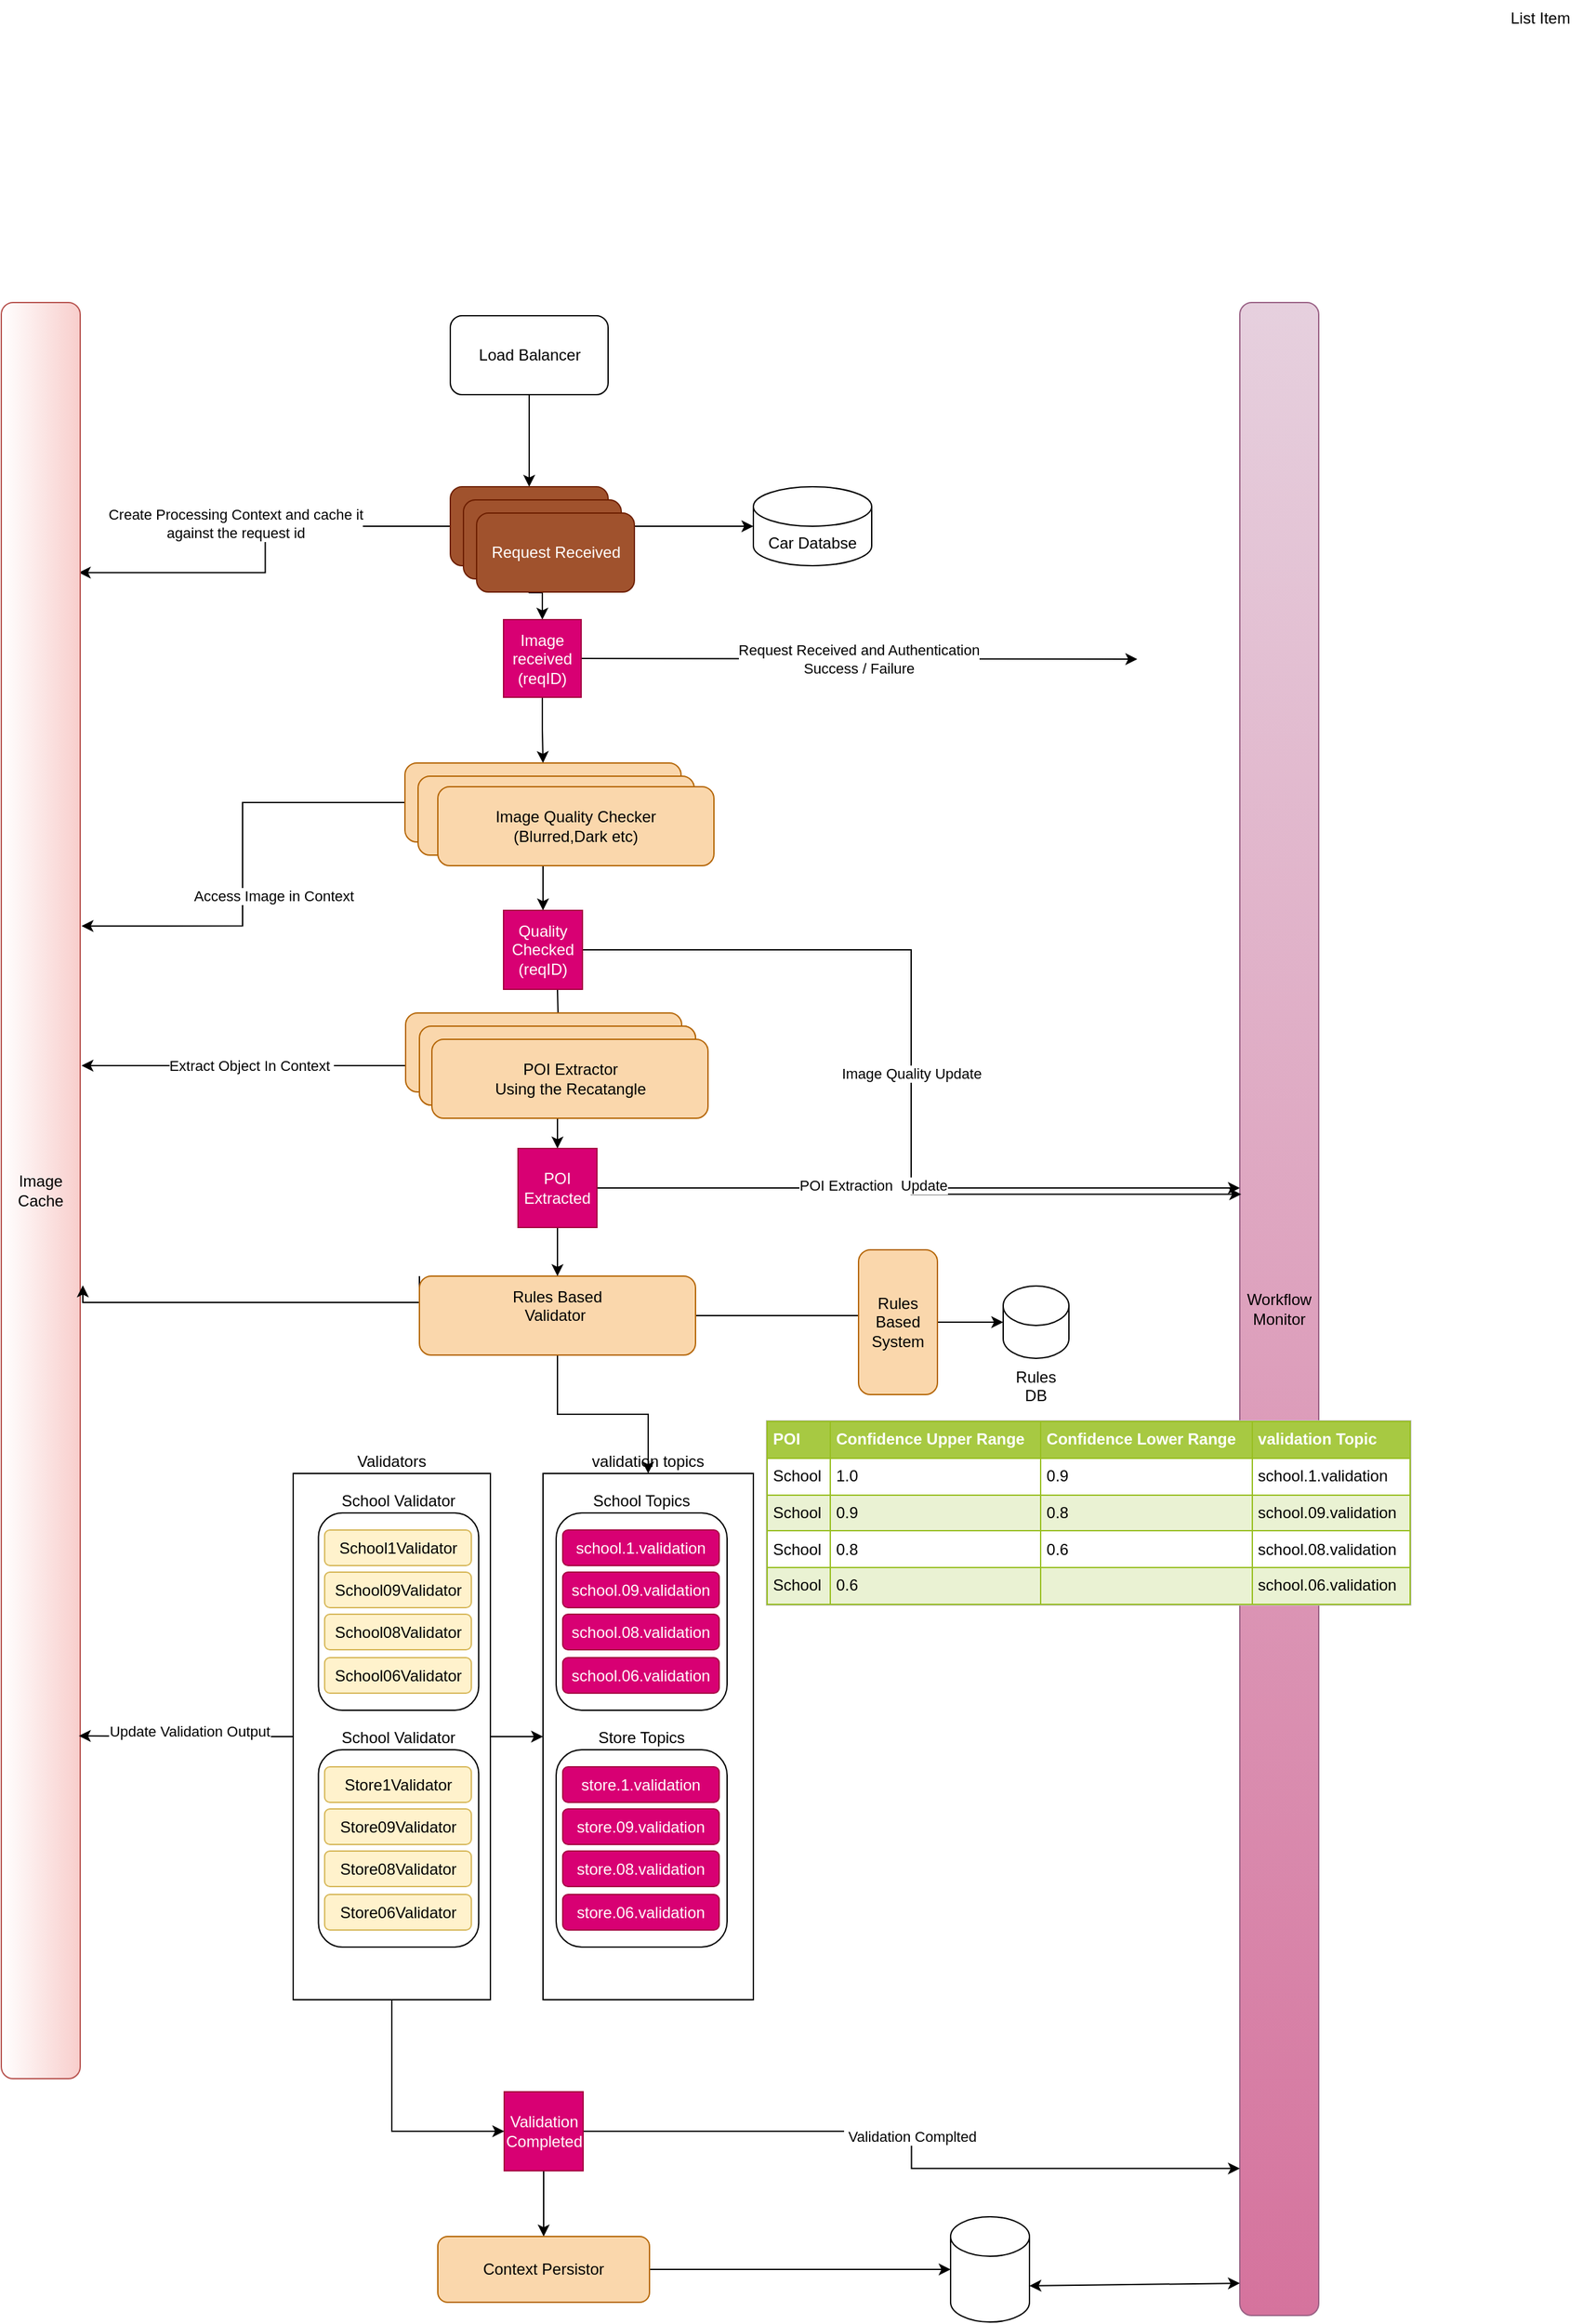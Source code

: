<mxfile version="14.9.5" type="github">
  <diagram id="XxNugtCI8afvUEBFErPB" name="Page-1">
    <mxGraphModel dx="3122" dy="701" grid="1" gridSize="10" guides="1" tooltips="1" connect="1" arrows="1" fold="1" page="1" pageScale="1" pageWidth="850" pageHeight="1100" math="0" shadow="0">
      <root>
        <mxCell id="0" />
        <mxCell id="1" parent="0" />
        <mxCell id="c3AHEVGunP_70obRJV6V-9" value="" style="edgeStyle=orthogonalEdgeStyle;rounded=0;orthogonalLoop=1;jettySize=auto;html=1;" parent="1" source="c3AHEVGunP_70obRJV6V-1" target="c3AHEVGunP_70obRJV6V-5" edge="1">
          <mxGeometry relative="1" as="geometry" />
        </mxCell>
        <mxCell id="c3AHEVGunP_70obRJV6V-1" value="Load Balancer" style="rounded=1;whiteSpace=wrap;html=1;" parent="1" vertex="1">
          <mxGeometry x="-1080.5" y="330" width="120" height="60" as="geometry" />
        </mxCell>
        <mxCell id="c3AHEVGunP_70obRJV6V-4" value="List Item" style="text;strokeColor=none;fillColor=none;align=left;verticalAlign=top;spacingLeft=4;spacingRight=4;overflow=hidden;rotatable=0;points=[[0,0.5],[1,0.5]];portConstraint=eastwest;" parent="1" vertex="1">
          <mxGeometry x="-280" y="90" width="60" height="26" as="geometry" />
        </mxCell>
        <mxCell id="c3AHEVGunP_70obRJV6V-13" style="edgeStyle=orthogonalEdgeStyle;rounded=0;orthogonalLoop=1;jettySize=auto;html=1;" parent="1" source="c3AHEVGunP_70obRJV6V-5" target="c3AHEVGunP_70obRJV6V-12" edge="1">
          <mxGeometry relative="1" as="geometry" />
        </mxCell>
        <mxCell id="c3AHEVGunP_70obRJV6V-14" style="edgeStyle=orthogonalEdgeStyle;rounded=0;orthogonalLoop=1;jettySize=auto;html=1;entryX=0.983;entryY=0.152;entryDx=0;entryDy=0;entryPerimeter=0;" parent="1" source="c3AHEVGunP_70obRJV6V-5" target="c3AHEVGunP_70obRJV6V-8" edge="1">
          <mxGeometry relative="1" as="geometry">
            <mxPoint x="-1310" y="530" as="targetPoint" />
            <Array as="points" />
          </mxGeometry>
        </mxCell>
        <mxCell id="c3AHEVGunP_70obRJV6V-23" value="&lt;div&gt;Create Processing Context and cache it&lt;/div&gt;&lt;div&gt;against the request id&lt;br&gt;&lt;/div&gt;" style="edgeLabel;html=1;align=center;verticalAlign=middle;resizable=0;points=[];" parent="c3AHEVGunP_70obRJV6V-14" vertex="1" connectable="0">
          <mxGeometry x="-0.255" y="-2" relative="1" as="geometry">
            <mxPoint x="-45" as="offset" />
          </mxGeometry>
        </mxCell>
        <mxCell id="CHWDNGLUlrJRY1oMxt7H-8" value="&lt;div&gt;Request Received and Authentication &lt;br&gt;&lt;/div&gt;&lt;div&gt;Success / Failure&lt;/div&gt;" style="edgeStyle=orthogonalEdgeStyle;rounded=0;orthogonalLoop=1;jettySize=auto;html=1;exitX=1;exitY=0.5;exitDx=0;exitDy=0;" edge="1" parent="1" source="c3AHEVGunP_70obRJV6V-12">
          <mxGeometry relative="1" as="geometry">
            <mxPoint x="-558" y="591" as="targetPoint" />
            <Array as="points">
              <mxPoint x="-558" y="591" />
            </Array>
          </mxGeometry>
        </mxCell>
        <mxCell id="CHWDNGLUlrJRY1oMxt7H-33" style="edgeStyle=orthogonalEdgeStyle;rounded=0;orthogonalLoop=1;jettySize=auto;html=1;" edge="1" parent="1" source="c3AHEVGunP_70obRJV6V-5" target="CHWDNGLUlrJRY1oMxt7H-9">
          <mxGeometry relative="1" as="geometry" />
        </mxCell>
        <mxCell id="c3AHEVGunP_70obRJV6V-5" value="Request Received " style="rounded=1;whiteSpace=wrap;html=1;fillColor=#a0522d;strokeColor=#6D1F00;fontColor=#ffffff;" parent="1" vertex="1">
          <mxGeometry x="-1080.5" y="460" width="120" height="60" as="geometry" />
        </mxCell>
        <mxCell id="c3AHEVGunP_70obRJV6V-6" value="Workflow Monitor" style="whiteSpace=wrap;html=1;rounded=1;gradientColor=#d5739d;fillColor=#e6d0de;strokeColor=#996185;" parent="1" vertex="1">
          <mxGeometry x="-480" y="320" width="60" height="1530" as="geometry" />
        </mxCell>
        <mxCell id="c3AHEVGunP_70obRJV6V-8" value="Image Cache" style="rounded=1;whiteSpace=wrap;html=1;comic=0;noLabel=0;perimeter=none;fillColor=#f8cecc;strokeColor=#b85450;gradientDirection=west;gradientColor=#ffffff;" parent="1" vertex="1">
          <mxGeometry x="-1422" y="320" width="60" height="1350" as="geometry" />
        </mxCell>
        <mxCell id="c3AHEVGunP_70obRJV6V-19" value="" style="edgeStyle=orthogonalEdgeStyle;rounded=0;orthogonalLoop=1;jettySize=auto;html=1;" parent="1" source="c3AHEVGunP_70obRJV6V-12" target="c3AHEVGunP_70obRJV6V-17" edge="1">
          <mxGeometry relative="1" as="geometry" />
        </mxCell>
        <mxCell id="c3AHEVGunP_70obRJV6V-12" value="&lt;div&gt;Image&lt;/div&gt;&lt;div&gt;received&lt;/div&gt;&lt;div&gt;(reqID)&lt;br&gt;&lt;/div&gt;" style="whiteSpace=wrap;html=1;aspect=fixed;fillColor=#d80073;strokeColor=#A50040;fontColor=#ffffff;" parent="1" vertex="1">
          <mxGeometry x="-1040" y="561" width="59" height="59" as="geometry" />
        </mxCell>
        <mxCell id="c3AHEVGunP_70obRJV6V-26" value="" style="edgeStyle=orthogonalEdgeStyle;rounded=0;orthogonalLoop=1;jettySize=auto;html=1;entryX=1.017;entryY=0.351;entryDx=0;entryDy=0;entryPerimeter=0;" parent="1" source="c3AHEVGunP_70obRJV6V-17" edge="1" target="c3AHEVGunP_70obRJV6V-8">
          <mxGeometry relative="1" as="geometry">
            <mxPoint x="-1360" y="700" as="targetPoint" />
          </mxGeometry>
        </mxCell>
        <mxCell id="c3AHEVGunP_70obRJV6V-27" value="Access Image in Context" style="edgeLabel;html=1;align=center;verticalAlign=middle;resizable=0;points=[];" parent="c3AHEVGunP_70obRJV6V-26" vertex="1" connectable="0">
          <mxGeometry x="0.161" y="3" relative="1" as="geometry">
            <mxPoint x="20" y="-3" as="offset" />
          </mxGeometry>
        </mxCell>
        <mxCell id="K9o8H2WBsIFsbjC5ukCQ-3" value="" style="edgeStyle=orthogonalEdgeStyle;rounded=0;orthogonalLoop=1;jettySize=auto;html=1;" parent="1" source="c3AHEVGunP_70obRJV6V-17" target="K9o8H2WBsIFsbjC5ukCQ-2" edge="1">
          <mxGeometry relative="1" as="geometry" />
        </mxCell>
        <mxCell id="c3AHEVGunP_70obRJV6V-17" value="Image Quality Checker&lt;br&gt;(Blurred,Dark etc)" style="rounded=1;whiteSpace=wrap;html=1;fillColor=#fad7ac;strokeColor=#b46504;" parent="1" vertex="1">
          <mxGeometry x="-1115" y="670" width="210" height="60" as="geometry" />
        </mxCell>
        <mxCell id="K9o8H2WBsIFsbjC5ukCQ-5" value="" style="edgeStyle=orthogonalEdgeStyle;rounded=0;orthogonalLoop=1;jettySize=auto;html=1;" parent="1" target="K9o8H2WBsIFsbjC5ukCQ-4" edge="1">
          <mxGeometry relative="1" as="geometry">
            <mxPoint x="-999" y="842" as="sourcePoint" />
          </mxGeometry>
        </mxCell>
        <mxCell id="CHWDNGLUlrJRY1oMxt7H-76" value="Image Quality Update" style="edgeStyle=orthogonalEdgeStyle;rounded=0;orthogonalLoop=1;jettySize=auto;html=1;entryX=0.017;entryY=0.443;entryDx=0;entryDy=0;entryPerimeter=0;" edge="1" parent="1" source="K9o8H2WBsIFsbjC5ukCQ-2" target="c3AHEVGunP_70obRJV6V-6">
          <mxGeometry relative="1" as="geometry" />
        </mxCell>
        <mxCell id="K9o8H2WBsIFsbjC5ukCQ-2" value="&lt;div&gt;Quality Checked&lt;/div&gt;&lt;div&gt;(reqID)&lt;br&gt;&lt;/div&gt;" style="whiteSpace=wrap;html=1;aspect=fixed;fillColor=#d80073;strokeColor=#A50040;fontColor=#ffffff;" parent="1" vertex="1">
          <mxGeometry x="-1040" y="782" width="60" height="60" as="geometry" />
        </mxCell>
        <mxCell id="K9o8H2WBsIFsbjC5ukCQ-6" value="Extract Object In Context&amp;nbsp; " style="edgeStyle=orthogonalEdgeStyle;rounded=0;orthogonalLoop=1;jettySize=auto;html=1;" parent="1" source="K9o8H2WBsIFsbjC5ukCQ-4" edge="1">
          <mxGeometry relative="1" as="geometry">
            <mxPoint x="-1361" y="900" as="targetPoint" />
          </mxGeometry>
        </mxCell>
        <mxCell id="K9o8H2WBsIFsbjC5ukCQ-13" style="edgeStyle=orthogonalEdgeStyle;rounded=0;orthogonalLoop=1;jettySize=auto;html=1;" parent="1" source="K9o8H2WBsIFsbjC5ukCQ-4" target="K9o8H2WBsIFsbjC5ukCQ-10" edge="1">
          <mxGeometry relative="1" as="geometry" />
        </mxCell>
        <mxCell id="K9o8H2WBsIFsbjC5ukCQ-4" value="&lt;div&gt;POI Extractor&lt;br&gt;&lt;/div&gt;&lt;div&gt;Using the Recatangle&lt;br&gt;&lt;/div&gt;" style="rounded=1;whiteSpace=wrap;html=1;fillColor=#fad7ac;strokeColor=#b46504;" parent="1" vertex="1">
          <mxGeometry x="-1104" y="870" width="210" height="60" as="geometry" />
        </mxCell>
        <mxCell id="CHWDNGLUlrJRY1oMxt7H-4" style="edgeStyle=orthogonalEdgeStyle;rounded=0;orthogonalLoop=1;jettySize=auto;html=1;exitX=0;exitY=0;exitDx=0;exitDy=0;" edge="1" parent="1" source="K9o8H2WBsIFsbjC5ukCQ-9">
          <mxGeometry relative="1" as="geometry">
            <mxPoint x="-1115" y="1067" as="sourcePoint" />
            <mxPoint x="-1360" y="1067" as="targetPoint" />
            <Array as="points">
              <mxPoint x="-1104" y="1080" />
              <mxPoint x="-1360" y="1080" />
            </Array>
          </mxGeometry>
        </mxCell>
        <mxCell id="CHWDNGLUlrJRY1oMxt7H-64" style="edgeStyle=orthogonalEdgeStyle;rounded=0;orthogonalLoop=1;jettySize=auto;html=1;" edge="1" parent="1" source="K9o8H2WBsIFsbjC5ukCQ-9">
          <mxGeometry relative="1" as="geometry">
            <mxPoint x="-760" y="1090" as="targetPoint" />
          </mxGeometry>
        </mxCell>
        <mxCell id="CHWDNGLUlrJRY1oMxt7H-158" style="edgeStyle=orthogonalEdgeStyle;rounded=0;orthogonalLoop=1;jettySize=auto;html=1;" edge="1" parent="1" source="K9o8H2WBsIFsbjC5ukCQ-9" target="CHWDNGLUlrJRY1oMxt7H-119">
          <mxGeometry relative="1" as="geometry" />
        </mxCell>
        <mxCell id="K9o8H2WBsIFsbjC5ukCQ-9" value="&lt;div&gt;Rules Based &lt;br&gt;&lt;/div&gt;&lt;div&gt;Validator&amp;nbsp; &lt;br&gt;&lt;/div&gt;&lt;div&gt;&lt;br&gt;&lt;/div&gt;" style="rounded=1;whiteSpace=wrap;html=1;fillColor=#fad7ac;strokeColor=#b46504;" parent="1" vertex="1">
          <mxGeometry x="-1104" y="1060" width="210" height="60" as="geometry" />
        </mxCell>
        <mxCell id="CHWDNGLUlrJRY1oMxt7H-31" style="edgeStyle=orthogonalEdgeStyle;rounded=0;orthogonalLoop=1;jettySize=auto;html=1;" edge="1" parent="1" source="K9o8H2WBsIFsbjC5ukCQ-10">
          <mxGeometry relative="1" as="geometry">
            <mxPoint x="-480" y="993" as="targetPoint" />
          </mxGeometry>
        </mxCell>
        <mxCell id="CHWDNGLUlrJRY1oMxt7H-32" value="POI Extraction&amp;nbsp; Update" style="edgeLabel;html=1;align=center;verticalAlign=middle;resizable=0;points=[];" vertex="1" connectable="0" parent="CHWDNGLUlrJRY1oMxt7H-31">
          <mxGeometry x="-0.121" y="2" relative="1" as="geometry">
            <mxPoint x="-5" as="offset" />
          </mxGeometry>
        </mxCell>
        <mxCell id="CHWDNGLUlrJRY1oMxt7H-41" style="edgeStyle=orthogonalEdgeStyle;rounded=0;orthogonalLoop=1;jettySize=auto;html=1;" edge="1" parent="1" source="K9o8H2WBsIFsbjC5ukCQ-10" target="K9o8H2WBsIFsbjC5ukCQ-9">
          <mxGeometry relative="1" as="geometry" />
        </mxCell>
        <mxCell id="K9o8H2WBsIFsbjC5ukCQ-10" value="POI Extracted" style="whiteSpace=wrap;html=1;aspect=fixed;fillColor=#d80073;strokeColor=#A50040;fontColor=#ffffff;" parent="1" vertex="1">
          <mxGeometry x="-1029" y="963" width="60" height="60" as="geometry" />
        </mxCell>
        <mxCell id="CHWDNGLUlrJRY1oMxt7H-9" value="Car Databse" style="shape=cylinder3;whiteSpace=wrap;html=1;boundedLbl=1;backgroundOutline=1;size=15;comic=0;gradientColor=#ffffff;gradientDirection=west;verticalAlign=middle;" vertex="1" parent="1">
          <mxGeometry x="-850" y="460" width="90" height="60" as="geometry" />
        </mxCell>
        <mxCell id="CHWDNGLUlrJRY1oMxt7H-17" value="Rules DB" style="shape=cylinder3;whiteSpace=wrap;html=1;boundedLbl=1;backgroundOutline=1;size=15;comic=0;gradientColor=#ffffff;gradientDirection=west;verticalAlign=top;labelPosition=center;verticalLabelPosition=bottom;align=center;" vertex="1" parent="1">
          <mxGeometry x="-660" y="1067.5" width="50" height="55" as="geometry" />
        </mxCell>
        <mxCell id="CHWDNGLUlrJRY1oMxt7H-22" style="edgeStyle=orthogonalEdgeStyle;rounded=0;orthogonalLoop=1;jettySize=auto;html=1;" edge="1" parent="1" source="CHWDNGLUlrJRY1oMxt7H-21" target="CHWDNGLUlrJRY1oMxt7H-17">
          <mxGeometry relative="1" as="geometry" />
        </mxCell>
        <mxCell id="CHWDNGLUlrJRY1oMxt7H-21" value="Rules Based System" style="rounded=1;whiteSpace=wrap;html=1;fillColor=#fad7ac;strokeColor=#b46504;" vertex="1" parent="1">
          <mxGeometry x="-770" y="1040" width="60" height="110" as="geometry" />
        </mxCell>
        <mxCell id="CHWDNGLUlrJRY1oMxt7H-36" value="Request Received " style="rounded=1;whiteSpace=wrap;html=1;fillColor=#a0522d;strokeColor=#6D1F00;fontColor=#ffffff;" vertex="1" parent="1">
          <mxGeometry x="-1070.5" y="470" width="120" height="60" as="geometry" />
        </mxCell>
        <mxCell id="CHWDNGLUlrJRY1oMxt7H-38" value="Request Received " style="rounded=1;whiteSpace=wrap;html=1;fillColor=#a0522d;strokeColor=#6D1F00;fontColor=#ffffff;" vertex="1" parent="1">
          <mxGeometry x="-1060.5" y="480" width="120" height="60" as="geometry" />
        </mxCell>
        <mxCell id="CHWDNGLUlrJRY1oMxt7H-39" value="Image Quality Checker&lt;br&gt;(Blurred,Dark etc)" style="rounded=1;whiteSpace=wrap;html=1;fillColor=#fad7ac;strokeColor=#b46504;" vertex="1" parent="1">
          <mxGeometry x="-1105" y="680" width="210" height="60" as="geometry" />
        </mxCell>
        <mxCell id="CHWDNGLUlrJRY1oMxt7H-40" value="Image Quality Checker&lt;br&gt;(Blurred,Dark etc)" style="rounded=1;whiteSpace=wrap;html=1;fillColor=#fad7ac;strokeColor=#b46504;" vertex="1" parent="1">
          <mxGeometry x="-1090" y="688" width="210" height="60" as="geometry" />
        </mxCell>
        <mxCell id="CHWDNGLUlrJRY1oMxt7H-51" value="&lt;div&gt;POI Extractor&lt;br&gt;&lt;/div&gt;&lt;div&gt;Using the Recatangle&lt;br&gt;&lt;/div&gt;" style="rounded=1;whiteSpace=wrap;html=1;fillColor=#fad7ac;strokeColor=#b46504;" vertex="1" parent="1">
          <mxGeometry x="-1114.5" y="860" width="210" height="60" as="geometry" />
        </mxCell>
        <mxCell id="CHWDNGLUlrJRY1oMxt7H-52" value="&lt;div&gt;POI Extractor&lt;br&gt;&lt;/div&gt;&lt;div&gt;Using the Recatangle&lt;br&gt;&lt;/div&gt;" style="rounded=1;whiteSpace=wrap;html=1;fillColor=#fad7ac;strokeColor=#b46504;" vertex="1" parent="1">
          <mxGeometry x="-1104" y="870" width="210" height="60" as="geometry" />
        </mxCell>
        <mxCell id="CHWDNGLUlrJRY1oMxt7H-53" value="&lt;div&gt;POI Extractor&lt;br&gt;&lt;/div&gt;&lt;div&gt;Using the Recatangle&lt;br&gt;&lt;/div&gt;" style="rounded=1;whiteSpace=wrap;html=1;fillColor=#fad7ac;strokeColor=#b46504;" vertex="1" parent="1">
          <mxGeometry x="-1094.5" y="880" width="210" height="60" as="geometry" />
        </mxCell>
        <mxCell id="CHWDNGLUlrJRY1oMxt7H-104" value="&lt;table style=&quot;width: 100% ; height: 100% ; border-collapse: collapse&quot; width=&quot;100%&quot; cellpadding=&quot;4&quot; border=&quot;1&quot;&gt;&lt;tbody&gt;&lt;tr style=&quot;background-color: #a7c942 ; color: #ffffff ; border: 1px solid #98bf21&quot;&gt;&lt;th align=&quot;left&quot;&gt;POI&lt;br&gt;&lt;/th&gt;&lt;th align=&quot;left&quot;&gt;Confidence Upper Range&lt;br&gt;&lt;/th&gt;&lt;th align=&quot;left&quot;&gt;Confidence Lower Range&lt;/th&gt;&lt;td&gt;&lt;b&gt;validation Topic&lt;/b&gt;&lt;br&gt;&lt;/td&gt;&lt;/tr&gt;&lt;tr style=&quot;border: 1px solid #98bf21&quot;&gt;&lt;td&gt;School&lt;span&gt;&lt;/span&gt;&lt;/td&gt;&lt;td&gt;1.0&lt;br&gt;&lt;/td&gt;&lt;td&gt;0.9&lt;br&gt;&lt;/td&gt;&lt;td&gt;school.1.validation&lt;br&gt;&lt;/td&gt;&lt;/tr&gt;&lt;tr style=&quot;background-color: #eaf2d3 ; border: 1px solid #98bf21&quot;&gt;&lt;td&gt;School&lt;br&gt;&lt;/td&gt;&lt;td&gt;0.9&lt;/td&gt;&lt;td&gt;0.8&lt;/td&gt;&lt;td&gt;school.09.validation&lt;br&gt;&lt;/td&gt;&lt;/tr&gt;&lt;tr style=&quot;border: 1px solid #98bf21&quot;&gt;&lt;td&gt;School&lt;/td&gt;&lt;td&gt;0.8&lt;span&gt;&lt;/span&gt;&lt;/td&gt;&lt;td&gt;0.6&lt;br&gt;&lt;/td&gt;&lt;td&gt;school.08.validation&lt;br&gt;&lt;/td&gt;&lt;/tr&gt;&lt;tr style=&quot;background-color: #eaf2d3 ; border: 1px solid #98bf21&quot;&gt;&lt;td&gt;School&lt;span&gt;&lt;span&gt;&lt;/span&gt;&lt;/span&gt;&lt;/td&gt;&lt;td&gt;0.6&lt;span&gt;	&lt;/span&gt;&lt;br&gt;&lt;/td&gt;&lt;td&gt;&lt;br&gt;&lt;/td&gt;&lt;td&gt;school.06.validation&lt;/td&gt;&lt;/tr&gt;&lt;/tbody&gt;&lt;/table&gt;" style="text;html=1;strokeColor=#c0c0c0;fillColor=#ffffff;overflow=fill;rounded=0;comic=0;verticalAlign=middle;" vertex="1" parent="1">
          <mxGeometry x="-840" y="1170" width="490" height="140" as="geometry" />
        </mxCell>
        <mxCell id="CHWDNGLUlrJRY1oMxt7H-152" value="" style="group" vertex="1" connectable="0" parent="1">
          <mxGeometry x="-1200" y="1210" width="150" height="400" as="geometry" />
        </mxCell>
        <mxCell id="CHWDNGLUlrJRY1oMxt7H-136" value="Validators" style="rounded=0;whiteSpace=wrap;html=1;comic=0;gradientColor=#ffffff;gradientDirection=west;verticalAlign=bottom;labelPosition=center;verticalLabelPosition=top;align=center;" vertex="1" parent="CHWDNGLUlrJRY1oMxt7H-152">
          <mxGeometry width="150" height="400" as="geometry" />
        </mxCell>
        <mxCell id="CHWDNGLUlrJRY1oMxt7H-138" value="School Validator" style="group;labelPosition=center;verticalLabelPosition=top;align=center;verticalAlign=bottom;" vertex="1" connectable="0" parent="CHWDNGLUlrJRY1oMxt7H-152">
          <mxGeometry x="19.219" y="30" width="121.875" height="330" as="geometry" />
        </mxCell>
        <mxCell id="CHWDNGLUlrJRY1oMxt7H-139" value="" style="rounded=1;whiteSpace=wrap;html=1;comic=0;gradientColor=#ffffff;gradientDirection=west;verticalAlign=middle;" vertex="1" parent="CHWDNGLUlrJRY1oMxt7H-138">
          <mxGeometry width="121.875" height="150" as="geometry" />
        </mxCell>
        <mxCell id="CHWDNGLUlrJRY1oMxt7H-140" value="&lt;div&gt;School1Validator&lt;/div&gt;" style="rounded=1;whiteSpace=wrap;html=1;comic=0;gradientDirection=west;verticalAlign=middle;fillColor=#fff2cc;strokeColor=#d6b656;" vertex="1" parent="CHWDNGLUlrJRY1oMxt7H-138">
          <mxGeometry x="4.688" y="13" width="111.562" height="27" as="geometry" />
        </mxCell>
        <mxCell id="CHWDNGLUlrJRY1oMxt7H-141" value="School09Validator" style="rounded=1;whiteSpace=wrap;html=1;comic=0;gradientDirection=west;verticalAlign=middle;fillColor=#fff2cc;strokeColor=#d6b656;" vertex="1" parent="CHWDNGLUlrJRY1oMxt7H-138">
          <mxGeometry x="4.688" y="45" width="111.562" height="27" as="geometry" />
        </mxCell>
        <mxCell id="CHWDNGLUlrJRY1oMxt7H-142" value="School08Validator" style="rounded=1;whiteSpace=wrap;html=1;comic=0;gradientDirection=west;verticalAlign=middle;fillColor=#fff2cc;strokeColor=#d6b656;" vertex="1" parent="CHWDNGLUlrJRY1oMxt7H-138">
          <mxGeometry x="4.688" y="77" width="111.562" height="27" as="geometry" />
        </mxCell>
        <mxCell id="CHWDNGLUlrJRY1oMxt7H-143" value="School06Validator" style="rounded=1;whiteSpace=wrap;html=1;comic=0;gradientDirection=west;verticalAlign=middle;fillColor=#fff2cc;strokeColor=#d6b656;" vertex="1" parent="CHWDNGLUlrJRY1oMxt7H-138">
          <mxGeometry x="4.688" y="110" width="111.562" height="27" as="geometry" />
        </mxCell>
        <mxCell id="CHWDNGLUlrJRY1oMxt7H-144" value="School Validator" style="group;labelPosition=center;verticalLabelPosition=top;align=center;verticalAlign=bottom;" vertex="1" connectable="0" parent="CHWDNGLUlrJRY1oMxt7H-138">
          <mxGeometry y="180" width="121.875" height="150" as="geometry" />
        </mxCell>
        <mxCell id="CHWDNGLUlrJRY1oMxt7H-145" value="" style="rounded=1;whiteSpace=wrap;html=1;comic=0;gradientColor=#ffffff;gradientDirection=west;verticalAlign=middle;" vertex="1" parent="CHWDNGLUlrJRY1oMxt7H-144">
          <mxGeometry width="121.875" height="150" as="geometry" />
        </mxCell>
        <mxCell id="CHWDNGLUlrJRY1oMxt7H-146" value="&lt;div&gt;Store1Validator&lt;/div&gt;" style="rounded=1;whiteSpace=wrap;html=1;comic=0;gradientDirection=west;verticalAlign=middle;fillColor=#fff2cc;strokeColor=#d6b656;" vertex="1" parent="CHWDNGLUlrJRY1oMxt7H-144">
          <mxGeometry x="4.688" y="13" width="111.562" height="27" as="geometry" />
        </mxCell>
        <mxCell id="CHWDNGLUlrJRY1oMxt7H-147" value="Store09Validator" style="rounded=1;whiteSpace=wrap;html=1;comic=0;gradientDirection=west;verticalAlign=middle;fillColor=#fff2cc;strokeColor=#d6b656;" vertex="1" parent="CHWDNGLUlrJRY1oMxt7H-144">
          <mxGeometry x="4.688" y="45" width="111.562" height="27" as="geometry" />
        </mxCell>
        <mxCell id="CHWDNGLUlrJRY1oMxt7H-148" value="Store08Validator" style="rounded=1;whiteSpace=wrap;html=1;comic=0;gradientDirection=west;verticalAlign=middle;fillColor=#fff2cc;strokeColor=#d6b656;" vertex="1" parent="CHWDNGLUlrJRY1oMxt7H-144">
          <mxGeometry x="4.688" y="77" width="111.562" height="27" as="geometry" />
        </mxCell>
        <mxCell id="CHWDNGLUlrJRY1oMxt7H-149" value="Store06Validator" style="rounded=1;whiteSpace=wrap;html=1;comic=0;gradientDirection=west;verticalAlign=middle;fillColor=#fff2cc;strokeColor=#d6b656;" vertex="1" parent="CHWDNGLUlrJRY1oMxt7H-144">
          <mxGeometry x="4.688" y="110" width="111.562" height="27" as="geometry" />
        </mxCell>
        <mxCell id="CHWDNGLUlrJRY1oMxt7H-154" value="" style="group" vertex="1" connectable="0" parent="1">
          <mxGeometry x="-1010" y="1210" width="160" height="400" as="geometry" />
        </mxCell>
        <mxCell id="CHWDNGLUlrJRY1oMxt7H-119" value="validation topics" style="rounded=0;whiteSpace=wrap;html=1;comic=0;gradientColor=#ffffff;gradientDirection=west;verticalAlign=bottom;labelPosition=center;verticalLabelPosition=top;align=center;" vertex="1" parent="CHWDNGLUlrJRY1oMxt7H-154">
          <mxGeometry width="160" height="400" as="geometry" />
        </mxCell>
        <mxCell id="CHWDNGLUlrJRY1oMxt7H-125" value="School Topics" style="group;labelPosition=center;verticalLabelPosition=top;align=center;verticalAlign=bottom;" vertex="1" connectable="0" parent="CHWDNGLUlrJRY1oMxt7H-154">
          <mxGeometry x="10" y="30" width="130" height="150" as="geometry" />
        </mxCell>
        <mxCell id="CHWDNGLUlrJRY1oMxt7H-123" value="" style="rounded=1;whiteSpace=wrap;html=1;comic=0;gradientColor=#ffffff;gradientDirection=west;verticalAlign=middle;" vertex="1" parent="CHWDNGLUlrJRY1oMxt7H-125">
          <mxGeometry width="130" height="150" as="geometry" />
        </mxCell>
        <mxCell id="CHWDNGLUlrJRY1oMxt7H-113" value="school.1.validation" style="rounded=1;whiteSpace=wrap;html=1;comic=0;gradientDirection=west;verticalAlign=middle;fillColor=#d80073;strokeColor=#A50040;fontColor=#ffffff;" vertex="1" parent="CHWDNGLUlrJRY1oMxt7H-125">
          <mxGeometry x="5" y="13" width="119" height="27" as="geometry" />
        </mxCell>
        <mxCell id="CHWDNGLUlrJRY1oMxt7H-114" value="school.09.validation" style="rounded=1;whiteSpace=wrap;html=1;comic=0;gradientDirection=west;verticalAlign=middle;fillColor=#d80073;strokeColor=#A50040;fontColor=#ffffff;" vertex="1" parent="CHWDNGLUlrJRY1oMxt7H-125">
          <mxGeometry x="5" y="45" width="119" height="27" as="geometry" />
        </mxCell>
        <mxCell id="CHWDNGLUlrJRY1oMxt7H-115" value="school.08.validation" style="rounded=1;whiteSpace=wrap;html=1;comic=0;gradientDirection=west;verticalAlign=middle;fillColor=#d80073;strokeColor=#A50040;fontColor=#ffffff;" vertex="1" parent="CHWDNGLUlrJRY1oMxt7H-125">
          <mxGeometry x="5" y="77" width="119" height="27" as="geometry" />
        </mxCell>
        <mxCell id="CHWDNGLUlrJRY1oMxt7H-116" value="school.06.validation" style="rounded=1;whiteSpace=wrap;html=1;comic=0;gradientDirection=west;verticalAlign=middle;fillColor=#d80073;strokeColor=#A50040;fontColor=#ffffff;" vertex="1" parent="CHWDNGLUlrJRY1oMxt7H-125">
          <mxGeometry x="5" y="110" width="119" height="27" as="geometry" />
        </mxCell>
        <mxCell id="CHWDNGLUlrJRY1oMxt7H-127" value="Store Topics" style="group;labelPosition=center;verticalLabelPosition=top;align=center;verticalAlign=bottom;" vertex="1" connectable="0" parent="CHWDNGLUlrJRY1oMxt7H-154">
          <mxGeometry x="10" y="210" width="130" height="150" as="geometry" />
        </mxCell>
        <mxCell id="CHWDNGLUlrJRY1oMxt7H-128" value="" style="rounded=1;whiteSpace=wrap;html=1;comic=0;gradientColor=#ffffff;gradientDirection=west;verticalAlign=middle;" vertex="1" parent="CHWDNGLUlrJRY1oMxt7H-127">
          <mxGeometry width="130" height="150" as="geometry" />
        </mxCell>
        <mxCell id="CHWDNGLUlrJRY1oMxt7H-129" value="store.1.validation" style="rounded=1;whiteSpace=wrap;html=1;comic=0;gradientDirection=west;verticalAlign=middle;fillColor=#d80073;strokeColor=#A50040;fontColor=#ffffff;" vertex="1" parent="CHWDNGLUlrJRY1oMxt7H-127">
          <mxGeometry x="5" y="13" width="119" height="27" as="geometry" />
        </mxCell>
        <mxCell id="CHWDNGLUlrJRY1oMxt7H-130" value="store.09.validation" style="rounded=1;whiteSpace=wrap;html=1;comic=0;gradientDirection=west;verticalAlign=middle;fillColor=#d80073;strokeColor=#A50040;fontColor=#ffffff;" vertex="1" parent="CHWDNGLUlrJRY1oMxt7H-127">
          <mxGeometry x="5" y="45" width="119" height="27" as="geometry" />
        </mxCell>
        <mxCell id="CHWDNGLUlrJRY1oMxt7H-131" value="store.08.validation" style="rounded=1;whiteSpace=wrap;html=1;comic=0;gradientDirection=west;verticalAlign=middle;fillColor=#d80073;strokeColor=#A50040;fontColor=#ffffff;" vertex="1" parent="CHWDNGLUlrJRY1oMxt7H-127">
          <mxGeometry x="5" y="77" width="119" height="27" as="geometry" />
        </mxCell>
        <mxCell id="CHWDNGLUlrJRY1oMxt7H-132" value="store.06.validation" style="rounded=1;whiteSpace=wrap;html=1;comic=0;gradientDirection=west;verticalAlign=middle;fillColor=#d80073;strokeColor=#A50040;fontColor=#ffffff;" vertex="1" parent="CHWDNGLUlrJRY1oMxt7H-127">
          <mxGeometry x="5" y="110" width="119" height="27" as="geometry" />
        </mxCell>
        <mxCell id="CHWDNGLUlrJRY1oMxt7H-157" style="edgeStyle=orthogonalEdgeStyle;rounded=0;orthogonalLoop=1;jettySize=auto;html=1;entryX=0;entryY=0.5;entryDx=0;entryDy=0;" edge="1" parent="1" source="CHWDNGLUlrJRY1oMxt7H-136" target="CHWDNGLUlrJRY1oMxt7H-119">
          <mxGeometry relative="1" as="geometry" />
        </mxCell>
        <mxCell id="CHWDNGLUlrJRY1oMxt7H-159" style="edgeStyle=orthogonalEdgeStyle;rounded=0;orthogonalLoop=1;jettySize=auto;html=1;entryX=0.983;entryY=0.807;entryDx=0;entryDy=0;entryPerimeter=0;" edge="1" parent="1" source="CHWDNGLUlrJRY1oMxt7H-136" target="c3AHEVGunP_70obRJV6V-8">
          <mxGeometry relative="1" as="geometry" />
        </mxCell>
        <mxCell id="CHWDNGLUlrJRY1oMxt7H-160" value="Update Validation Output" style="edgeLabel;html=1;align=center;verticalAlign=middle;resizable=0;points=[];" vertex="1" connectable="0" parent="CHWDNGLUlrJRY1oMxt7H-159">
          <mxGeometry x="0.303" y="-2" relative="1" as="geometry">
            <mxPoint x="27" y="-2" as="offset" />
          </mxGeometry>
        </mxCell>
        <mxCell id="CHWDNGLUlrJRY1oMxt7H-166" style="edgeStyle=orthogonalEdgeStyle;rounded=0;orthogonalLoop=1;jettySize=auto;html=1;" edge="1" parent="1" source="CHWDNGLUlrJRY1oMxt7H-162" target="CHWDNGLUlrJRY1oMxt7H-164">
          <mxGeometry relative="1" as="geometry" />
        </mxCell>
        <mxCell id="CHWDNGLUlrJRY1oMxt7H-169" style="edgeStyle=orthogonalEdgeStyle;rounded=0;orthogonalLoop=1;jettySize=auto;html=1;entryX=0;entryY=0.927;entryDx=0;entryDy=0;entryPerimeter=0;" edge="1" parent="1" source="CHWDNGLUlrJRY1oMxt7H-162" target="c3AHEVGunP_70obRJV6V-6">
          <mxGeometry relative="1" as="geometry" />
        </mxCell>
        <mxCell id="CHWDNGLUlrJRY1oMxt7H-170" value="&amp;nbsp;Validation Complted" style="edgeLabel;html=1;align=center;verticalAlign=middle;resizable=0;points=[];" vertex="1" connectable="0" parent="CHWDNGLUlrJRY1oMxt7H-169">
          <mxGeometry x="-0.042" y="-2" relative="1" as="geometry">
            <mxPoint as="offset" />
          </mxGeometry>
        </mxCell>
        <mxCell id="CHWDNGLUlrJRY1oMxt7H-162" value="Validation Completed" style="whiteSpace=wrap;html=1;aspect=fixed;fillColor=#d80073;strokeColor=#A50040;fontColor=#ffffff;" vertex="1" parent="1">
          <mxGeometry x="-1039.5" y="1680" width="60" height="60" as="geometry" />
        </mxCell>
        <mxCell id="CHWDNGLUlrJRY1oMxt7H-163" style="edgeStyle=orthogonalEdgeStyle;rounded=0;orthogonalLoop=1;jettySize=auto;html=1;entryX=0;entryY=0.5;entryDx=0;entryDy=0;" edge="1" parent="1" source="CHWDNGLUlrJRY1oMxt7H-136" target="CHWDNGLUlrJRY1oMxt7H-162">
          <mxGeometry relative="1" as="geometry">
            <Array as="points">
              <mxPoint x="-1125" y="1710" />
            </Array>
          </mxGeometry>
        </mxCell>
        <mxCell id="CHWDNGLUlrJRY1oMxt7H-172" style="edgeStyle=orthogonalEdgeStyle;rounded=0;orthogonalLoop=1;jettySize=auto;html=1;" edge="1" parent="1" source="CHWDNGLUlrJRY1oMxt7H-164" target="CHWDNGLUlrJRY1oMxt7H-171">
          <mxGeometry relative="1" as="geometry" />
        </mxCell>
        <mxCell id="CHWDNGLUlrJRY1oMxt7H-164" value="Context Persistor" style="rounded=1;whiteSpace=wrap;html=1;fillColor=#fad7ac;strokeColor=#b46504;" vertex="1" parent="1">
          <mxGeometry x="-1090" y="1790" width="161" height="50" as="geometry" />
        </mxCell>
        <mxCell id="CHWDNGLUlrJRY1oMxt7H-171" value="" style="shape=cylinder3;whiteSpace=wrap;html=1;boundedLbl=1;backgroundOutline=1;size=15;comic=0;gradientColor=#ffffff;gradientDirection=west;verticalAlign=middle;" vertex="1" parent="1">
          <mxGeometry x="-700" y="1775" width="60" height="80" as="geometry" />
        </mxCell>
        <mxCell id="CHWDNGLUlrJRY1oMxt7H-175" value="" style="endArrow=classic;startArrow=classic;html=1;entryX=0;entryY=0.984;entryDx=0;entryDy=0;entryPerimeter=0;exitX=1;exitY=0;exitDx=0;exitDy=52.5;exitPerimeter=0;" edge="1" parent="1" source="CHWDNGLUlrJRY1oMxt7H-171" target="c3AHEVGunP_70obRJV6V-6">
          <mxGeometry width="50" height="50" relative="1" as="geometry">
            <mxPoint x="-930" y="1720" as="sourcePoint" />
            <mxPoint x="-880" y="1670" as="targetPoint" />
          </mxGeometry>
        </mxCell>
      </root>
    </mxGraphModel>
  </diagram>
</mxfile>
